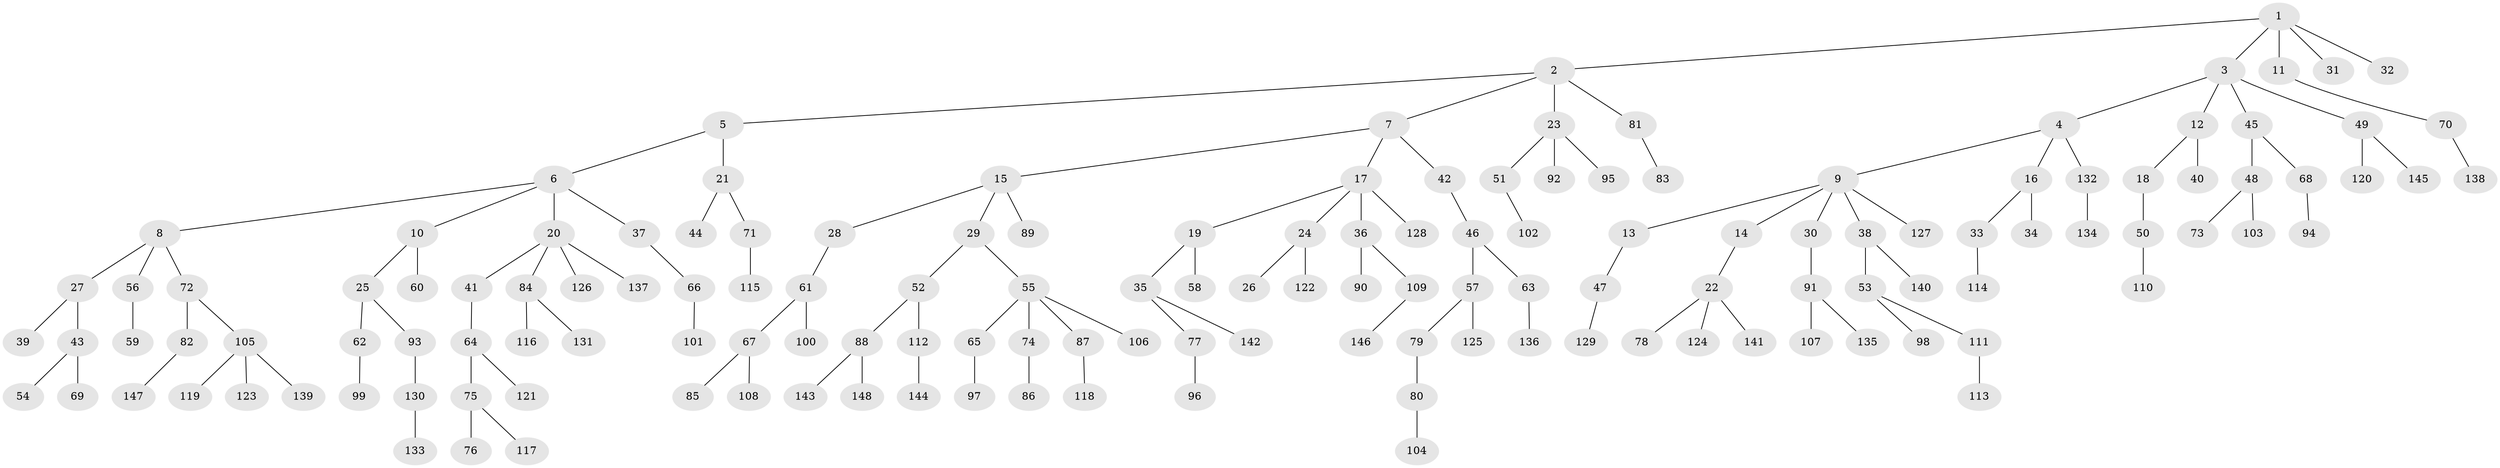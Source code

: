 // coarse degree distribution, {4: 0.04081632653061224, 7: 0.02040816326530612, 5: 0.04081632653061224, 6: 0.02040816326530612, 2: 0.2653061224489796, 3: 0.10204081632653061, 1: 0.5102040816326531}
// Generated by graph-tools (version 1.1) at 2025/24/03/03/25 07:24:06]
// undirected, 148 vertices, 147 edges
graph export_dot {
graph [start="1"]
  node [color=gray90,style=filled];
  1;
  2;
  3;
  4;
  5;
  6;
  7;
  8;
  9;
  10;
  11;
  12;
  13;
  14;
  15;
  16;
  17;
  18;
  19;
  20;
  21;
  22;
  23;
  24;
  25;
  26;
  27;
  28;
  29;
  30;
  31;
  32;
  33;
  34;
  35;
  36;
  37;
  38;
  39;
  40;
  41;
  42;
  43;
  44;
  45;
  46;
  47;
  48;
  49;
  50;
  51;
  52;
  53;
  54;
  55;
  56;
  57;
  58;
  59;
  60;
  61;
  62;
  63;
  64;
  65;
  66;
  67;
  68;
  69;
  70;
  71;
  72;
  73;
  74;
  75;
  76;
  77;
  78;
  79;
  80;
  81;
  82;
  83;
  84;
  85;
  86;
  87;
  88;
  89;
  90;
  91;
  92;
  93;
  94;
  95;
  96;
  97;
  98;
  99;
  100;
  101;
  102;
  103;
  104;
  105;
  106;
  107;
  108;
  109;
  110;
  111;
  112;
  113;
  114;
  115;
  116;
  117;
  118;
  119;
  120;
  121;
  122;
  123;
  124;
  125;
  126;
  127;
  128;
  129;
  130;
  131;
  132;
  133;
  134;
  135;
  136;
  137;
  138;
  139;
  140;
  141;
  142;
  143;
  144;
  145;
  146;
  147;
  148;
  1 -- 2;
  1 -- 3;
  1 -- 11;
  1 -- 31;
  1 -- 32;
  2 -- 5;
  2 -- 7;
  2 -- 23;
  2 -- 81;
  3 -- 4;
  3 -- 12;
  3 -- 45;
  3 -- 49;
  4 -- 9;
  4 -- 16;
  4 -- 132;
  5 -- 6;
  5 -- 21;
  6 -- 8;
  6 -- 10;
  6 -- 20;
  6 -- 37;
  7 -- 15;
  7 -- 17;
  7 -- 42;
  8 -- 27;
  8 -- 56;
  8 -- 72;
  9 -- 13;
  9 -- 14;
  9 -- 30;
  9 -- 38;
  9 -- 127;
  10 -- 25;
  10 -- 60;
  11 -- 70;
  12 -- 18;
  12 -- 40;
  13 -- 47;
  14 -- 22;
  15 -- 28;
  15 -- 29;
  15 -- 89;
  16 -- 33;
  16 -- 34;
  17 -- 19;
  17 -- 24;
  17 -- 36;
  17 -- 128;
  18 -- 50;
  19 -- 35;
  19 -- 58;
  20 -- 41;
  20 -- 84;
  20 -- 126;
  20 -- 137;
  21 -- 44;
  21 -- 71;
  22 -- 78;
  22 -- 124;
  22 -- 141;
  23 -- 51;
  23 -- 92;
  23 -- 95;
  24 -- 26;
  24 -- 122;
  25 -- 62;
  25 -- 93;
  27 -- 39;
  27 -- 43;
  28 -- 61;
  29 -- 52;
  29 -- 55;
  30 -- 91;
  33 -- 114;
  35 -- 77;
  35 -- 142;
  36 -- 90;
  36 -- 109;
  37 -- 66;
  38 -- 53;
  38 -- 140;
  41 -- 64;
  42 -- 46;
  43 -- 54;
  43 -- 69;
  45 -- 48;
  45 -- 68;
  46 -- 57;
  46 -- 63;
  47 -- 129;
  48 -- 73;
  48 -- 103;
  49 -- 120;
  49 -- 145;
  50 -- 110;
  51 -- 102;
  52 -- 88;
  52 -- 112;
  53 -- 98;
  53 -- 111;
  55 -- 65;
  55 -- 74;
  55 -- 87;
  55 -- 106;
  56 -- 59;
  57 -- 79;
  57 -- 125;
  61 -- 67;
  61 -- 100;
  62 -- 99;
  63 -- 136;
  64 -- 75;
  64 -- 121;
  65 -- 97;
  66 -- 101;
  67 -- 85;
  67 -- 108;
  68 -- 94;
  70 -- 138;
  71 -- 115;
  72 -- 82;
  72 -- 105;
  74 -- 86;
  75 -- 76;
  75 -- 117;
  77 -- 96;
  79 -- 80;
  80 -- 104;
  81 -- 83;
  82 -- 147;
  84 -- 116;
  84 -- 131;
  87 -- 118;
  88 -- 143;
  88 -- 148;
  91 -- 107;
  91 -- 135;
  93 -- 130;
  105 -- 119;
  105 -- 123;
  105 -- 139;
  109 -- 146;
  111 -- 113;
  112 -- 144;
  130 -- 133;
  132 -- 134;
}
